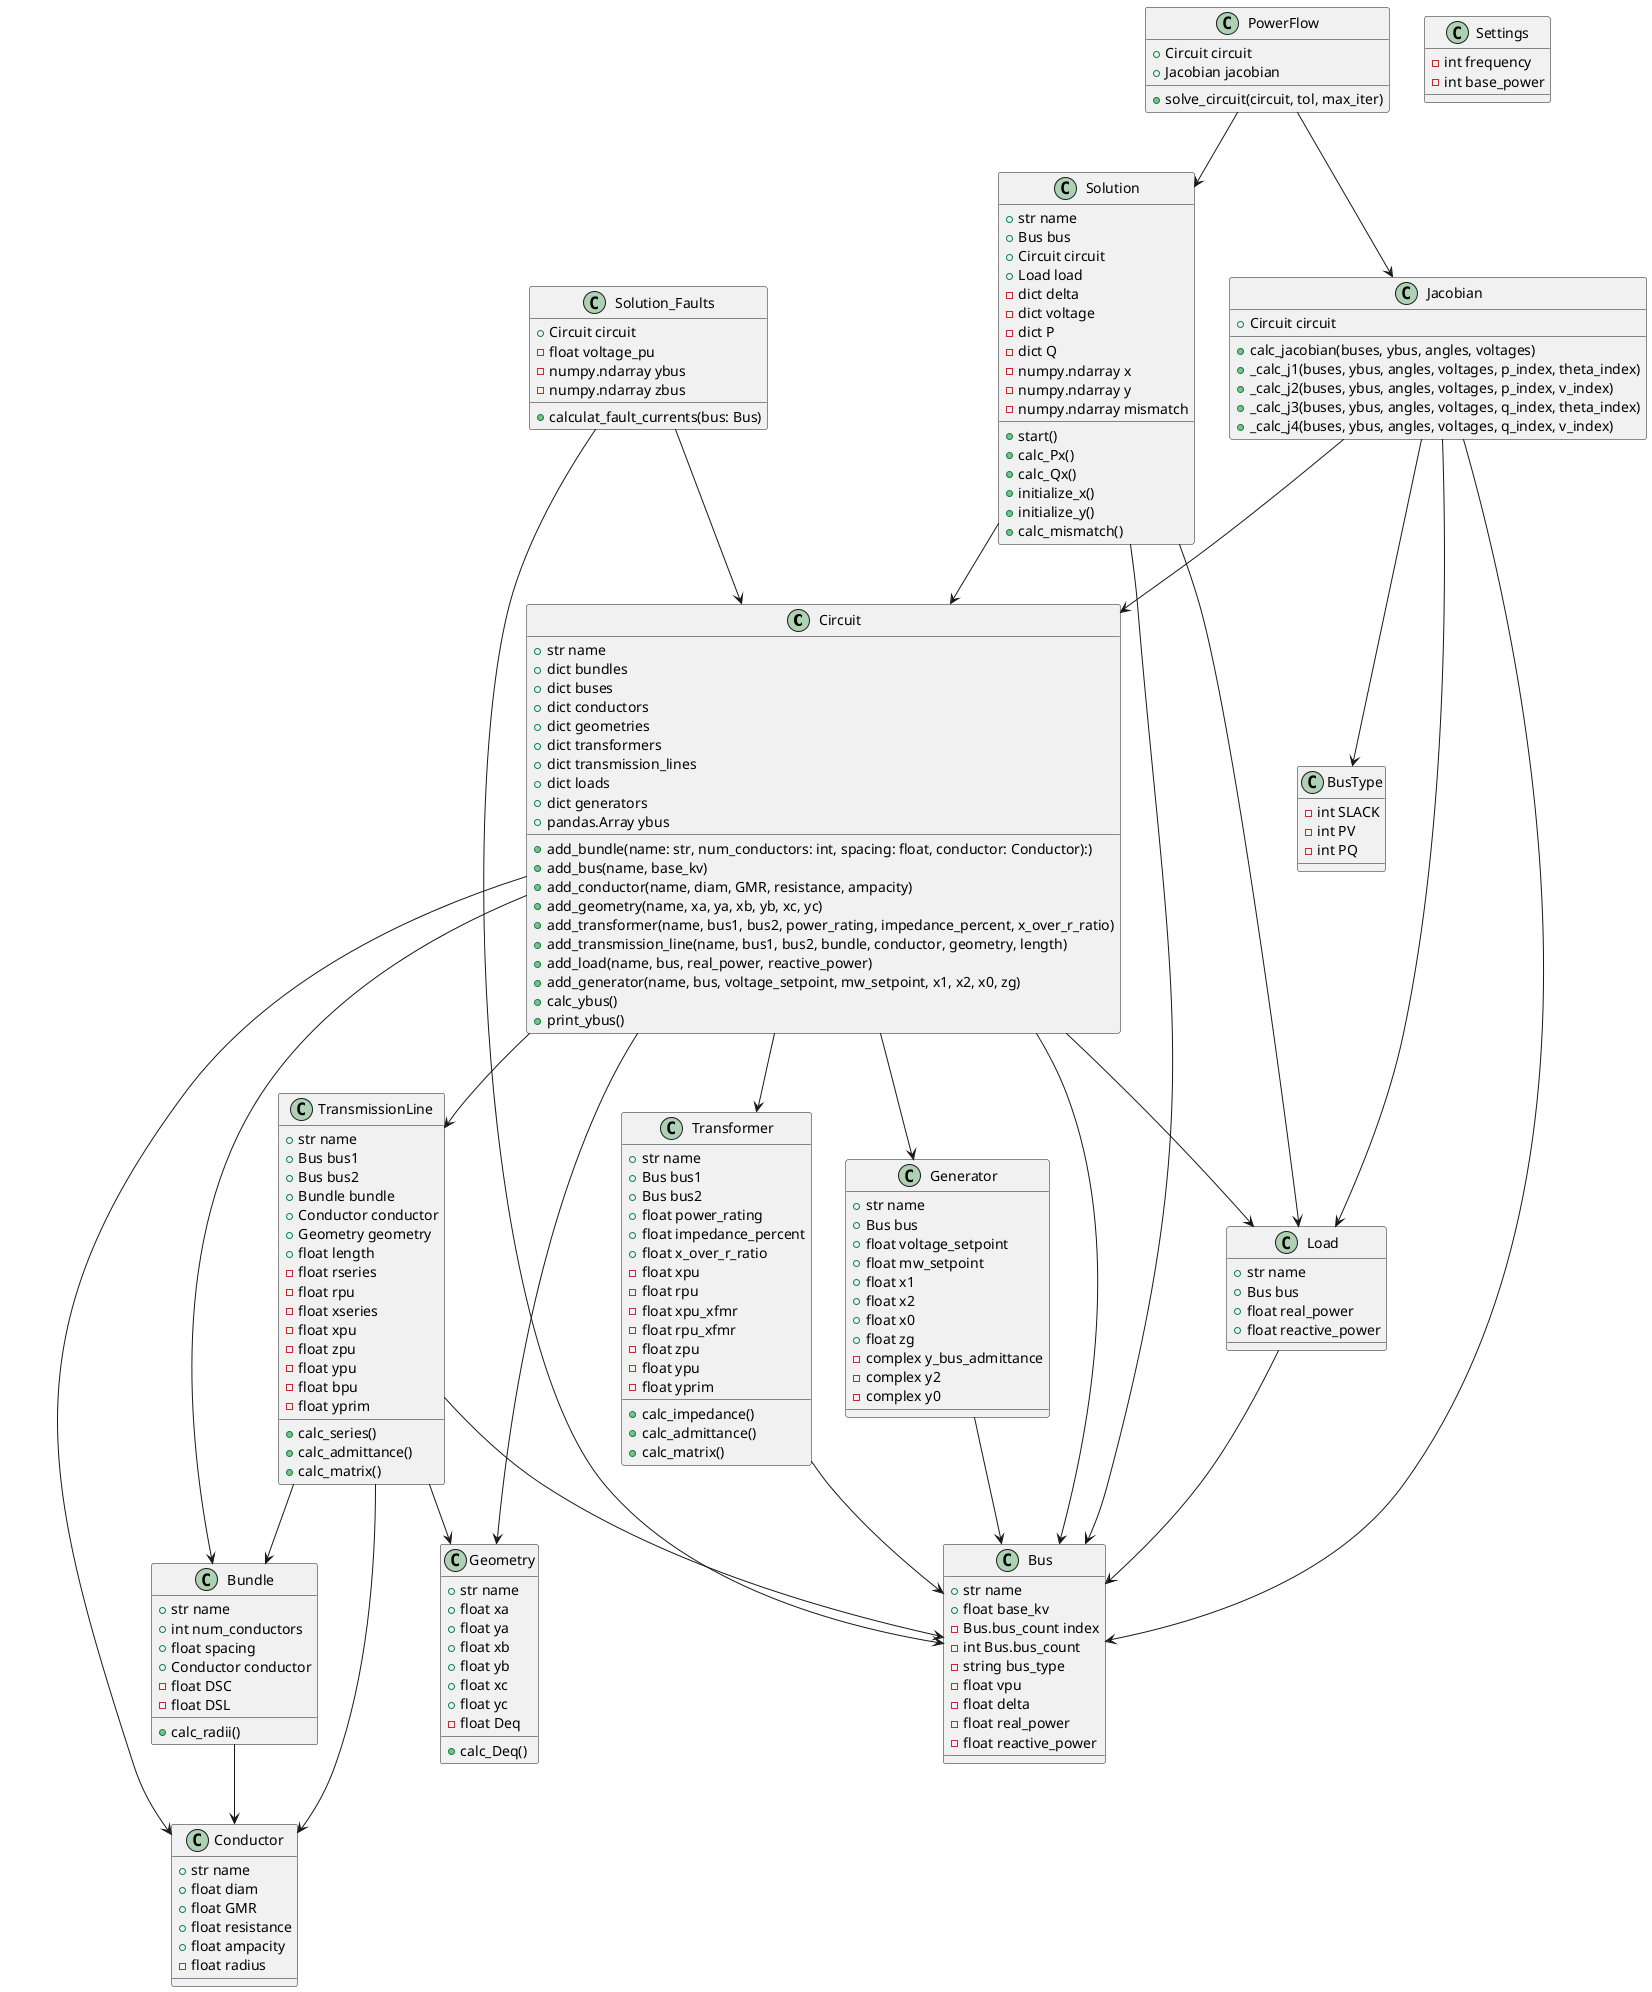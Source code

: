 @startuml
class Circuit {
    +str name
    +dict bundles
    +dict buses
    +dict conductors
    +dict geometries
    +dict transformers
    +dict transmission_lines
    +dict loads
    +dict generators
    +pandas.Array ybus

    +add_bundle(name: str, num_conductors: int, spacing: float, conductor: Conductor):)
    +add_bus(name, base_kv)
    +add_conductor(name, diam, GMR, resistance, ampacity)
    +add_geometry(name, xa, ya, xb, yb, xc, yc)
    +add_transformer(name, bus1, bus2, power_rating, impedance_percent, x_over_r_ratio)
    +add_transmission_line(name, bus1, bus2, bundle, conductor, geometry, length)
    +add_load(name, bus, real_power, reactive_power)
    +add_generator(name, bus, voltage_setpoint, mw_setpoint, x1, x2, x0, zg)
    +calc_ybus()
    +print_ybus()
}

class Bundle {
    +str name
    +int num_conductors
    +float spacing
    +Conductor conductor
    -float DSC
    -float DSL

    +calc_radii()
}

class Bus {
    +str name
    +float base_kv
    -Bus.bus_count index
    -int Bus.bus_count
    -string bus_type
    -float vpu
    -float delta
    -float real_power
    -float reactive_power
}

class Conductor {
    +str name
    +float diam
    +float GMR
    +float resistance
    +float ampacity
    -float radius
}

class Geometry {
    +str name
    +float xa
    +float ya
    +float xb
    +float yb
    +float xc
    +float yc
    -float Deq

    +calc_Deq()
}

class Transformer {
    +str name
    +Bus bus1
    +Bus bus2
    +float power_rating
    +float impedance_percent
    +float x_over_r_ratio
    -float xpu
    -float rpu
    -float xpu_xfmr
    -float rpu_xfmr
    -float zpu
    -float ypu
    -float yprim

    +calc_impedance()
    +calc_admittance()
    +calc_matrix()
}

class TransmissionLine {
    +str name
    +Bus bus1
    +Bus bus2
    +Bundle bundle
    +Conductor conductor 
    +Geometry geometry 
    +float length    
    -float rseries
    -float rpu
    -float xseries
    -float xpu
    -float zpu
    -float ypu
    -float bpu
    -float yprim

    +calc_series()
    +calc_admittance()
    +calc_matrix()
}

class Load {
    +str name
    +Bus bus
    +float real_power
    +float reactive_power
}

class Generator {
    +str name
    +Bus bus
    +float voltage_setpoint
    +float mw_setpoint
    +float x1
    +float x2
    +float x0
    +float zg
    -complex y_bus_admittance
    -complex y2
    -complex y0
}

class Settings {
    -int frequency
    -int base_power
}

class Solution {
    +str name
    +Bus bus
    +Circuit circuit
    +Load load
    -dict delta
    -dict voltage
    -dict P
    -dict Q
    -numpy.ndarray x
    -numpy.ndarray y
    -numpy.ndarray mismatch

    +start()
    +calc_Px()
    +calc_Qx()
    +initialize_x()
    +initialize_y()
    +calc_mismatch()
}

class Solution_Faults {
    +Circuit circuit
    -float voltage_pu
    -numpy.ndarray ybus
    -numpy.ndarray zbus

    +calculat_fault_currents(bus: Bus)
}

class BusType {
    -int SLACK
    -int PV
    -int PQ
}

class Jacobian {
    +Circuit circuit 

    +calc_jacobian(buses, ybus, angles, voltages)
    +_calc_j1(buses, ybus, angles, voltages, p_index, theta_index)
    +_calc_j2(buses, ybus, angles, voltages, p_index, v_index)
    +_calc_j3(buses, ybus, angles, voltages, q_index, theta_index)
    +_calc_j4(buses, ybus, angles, voltages, q_index, v_index)
}   

class PowerFlow {
    +Circuit circuit
    +Jacobian jacobian

    +solve_circuit(circuit, tol, max_iter)    
}

Circuit --> Bundle
Circuit --> Bus
Circuit --> Conductor
Circuit --> Geometry
Circuit --> Transformer
Circuit --> TransmissionLine
Circuit --> Load
Circuit --> Generator

Bundle --> Conductor

Transformer --> Bus

TransmissionLine --> Bus
TransmissionLine --> Conductor
TransmissionLine --> Geometry
TransmissionLine --> Bundle

Load --> Bus

Generator --> Bus

Solution --> Bus
Solution --> Circuit
Solution --> Load

Solution_Faults --> Bus
Solution_Faults --> Circuit

Jacobian --> BusType
Jacobian --> Circuit
Jacobian --> Bus
Jacobian --> Load

PowerFlow --> Jacobian
PowerFlow --> Solution

@enduml
